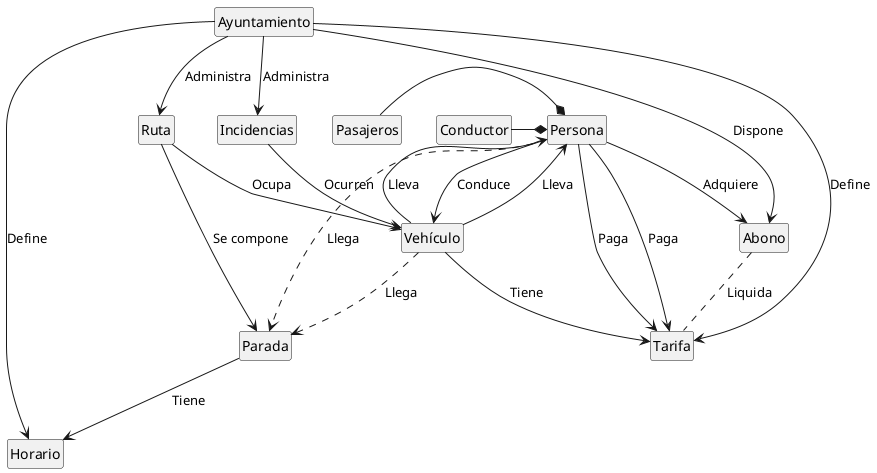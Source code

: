 @startuml
hide empty members
hide circle

class Ayuntamiento

class Incidencias

class Abono

class Horario

class Ruta

class Vehículo

class Tarifa

class Parada

class Persona


Ayuntamiento --> Incidencias : Administra
Ayuntamiento --> Tarifa : Define
Ayuntamiento --> Ruta : Administra
Ayuntamiento --> Abono : Dispone
Ayuntamiento --> Horario : Define
Incidencias --> Vehículo : Ocurren
Abono .. Tarifa : Liquida
Parada --> Horario : Tiene
Ruta --> Vehículo : Ocupa
Ruta --> Parada : Se compone
Vehículo ..> Parada : Llega
Vehículo --> Persona : Lleva
Vehículo --> Persona : Lleva
Vehículo --> Tarifa : Tiene
Persona --> Tarifa : Paga
Persona --> Vehículo : Conduce
Persona --> Abono : Adquiere
Persona ..> Parada : Llega
Persona --> Tarifa : Paga
Pasajeros -* Persona
Conductor -* Persona

@enduml